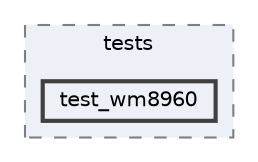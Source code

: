 digraph "Arduino/GetStartedWithMachineLearningOnArduino/tflite-micro-arduino-examples-main/src/peripherals/tests/test_wm8960"
{
 // LATEX_PDF_SIZE
  bgcolor="transparent";
  edge [fontname=Helvetica,fontsize=10,labelfontname=Helvetica,labelfontsize=10];
  node [fontname=Helvetica,fontsize=10,shape=box,height=0.2,width=0.4];
  compound=true
  subgraph clusterdir_7a4f6bc5eb55655be942dc3547981778 {
    graph [ bgcolor="#edf0f7", pencolor="grey50", label="tests", fontname=Helvetica,fontsize=10 style="filled,dashed", URL="dir_7a4f6bc5eb55655be942dc3547981778.html",tooltip=""]
  dir_f885164f2befb35991a64c412e275143 [label="test_wm8960", fillcolor="#edf0f7", color="grey25", style="filled,bold", URL="dir_f885164f2befb35991a64c412e275143.html",tooltip=""];
  }
}
